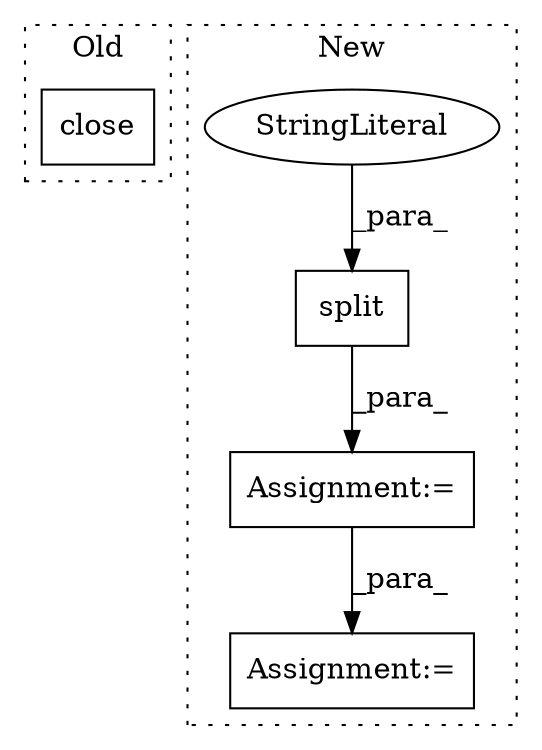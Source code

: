 digraph G {
subgraph cluster0 {
1 [label="close" a="32" s="6451" l="7" shape="box"];
label = "Old";
style="dotted";
}
subgraph cluster1 {
2 [label="split" a="32" s="7444,7453" l="6,1" shape="box"];
3 [label="StringLiteral" a="45" s="7450" l="3" shape="ellipse"];
4 [label="Assignment:=" a="7" s="7816" l="1" shape="box"];
5 [label="Assignment:=" a="7" s="7485" l="1" shape="box"];
label = "New";
style="dotted";
}
2 -> 5 [label="_para_"];
3 -> 2 [label="_para_"];
5 -> 4 [label="_para_"];
}
